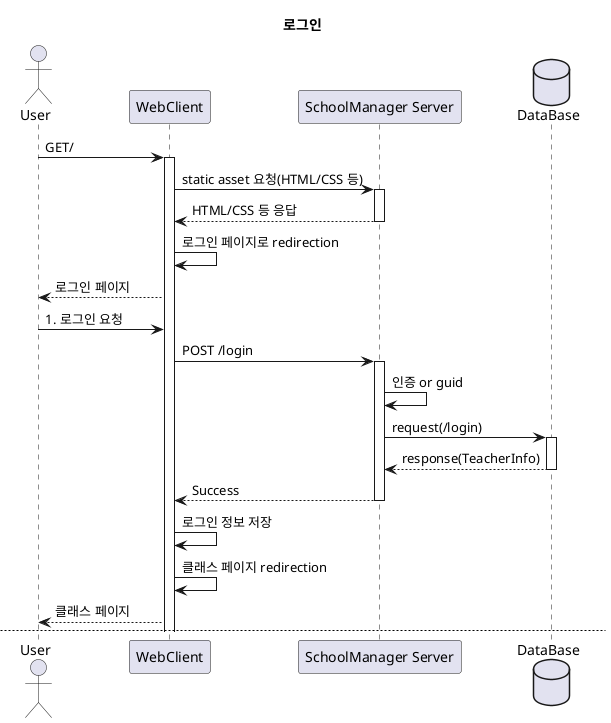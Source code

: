 @startuml

title "로그인"
actor User as T
participant WebClient as C
participant "SchoolManager Server" as S
database DataBase as DB
T -> C: GET/
activate C
C -> S:static asset 요청(HTML/CSS 등)
activate S
S --> C:HTML/CSS 등 응답
deactivate S
C -> C: 로그인 페이지로 redirection
C --> T: 로그인 페이지
T -> C: 1. 로그인 요청
C -> S: POST /login
activate S
S -> S: 인증 or guid
S -> DB: request(/login)
activate DB
DB --> S: response(TeacherInfo)
deactivate DB
S --> C: Success
deactivate S
C -> C: 로그인 정보 저장
C -> C: 클래스 페이지 redirection
C --> T: 클래스 페이지

newpage 2. 클래스 생성 Page
alt 클래스를 만든적 없는 경우
  T -> C: 클래스 생성 페이지
  C -> S++: Put /classes
  S -> S: 클래스 uid
  S -> DB++: 클래스 item 생성
  DB --> S--: resposne(classInfo)
  return Success
  C -> C: 클래스 정보 저장
  C -> C: 클래스 모음 redirection
  C-->T: 클래스 모음 페이지
else 클래스가 있는 경우
  C->C: 클래스 모음 redirection
  return 클래스 모음 페이지
end
@enduml
